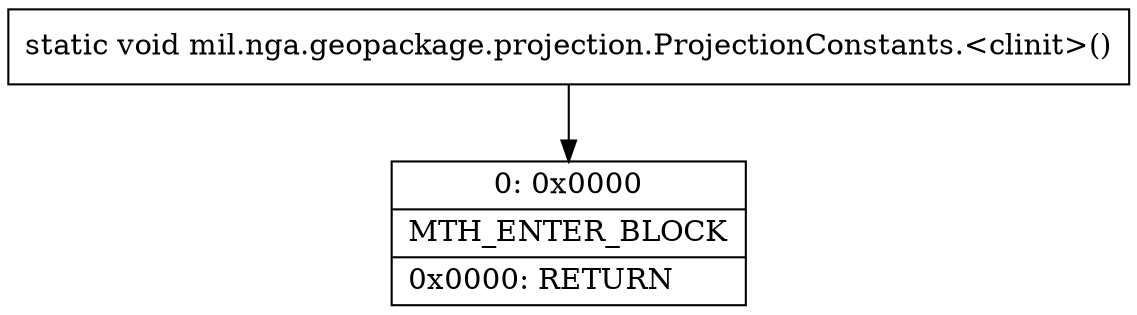 digraph "CFG formil.nga.geopackage.projection.ProjectionConstants.\<clinit\>()V" {
Node_0 [shape=record,label="{0\:\ 0x0000|MTH_ENTER_BLOCK\l|0x0000: RETURN   \l}"];
MethodNode[shape=record,label="{static void mil.nga.geopackage.projection.ProjectionConstants.\<clinit\>() }"];
MethodNode -> Node_0;
}

